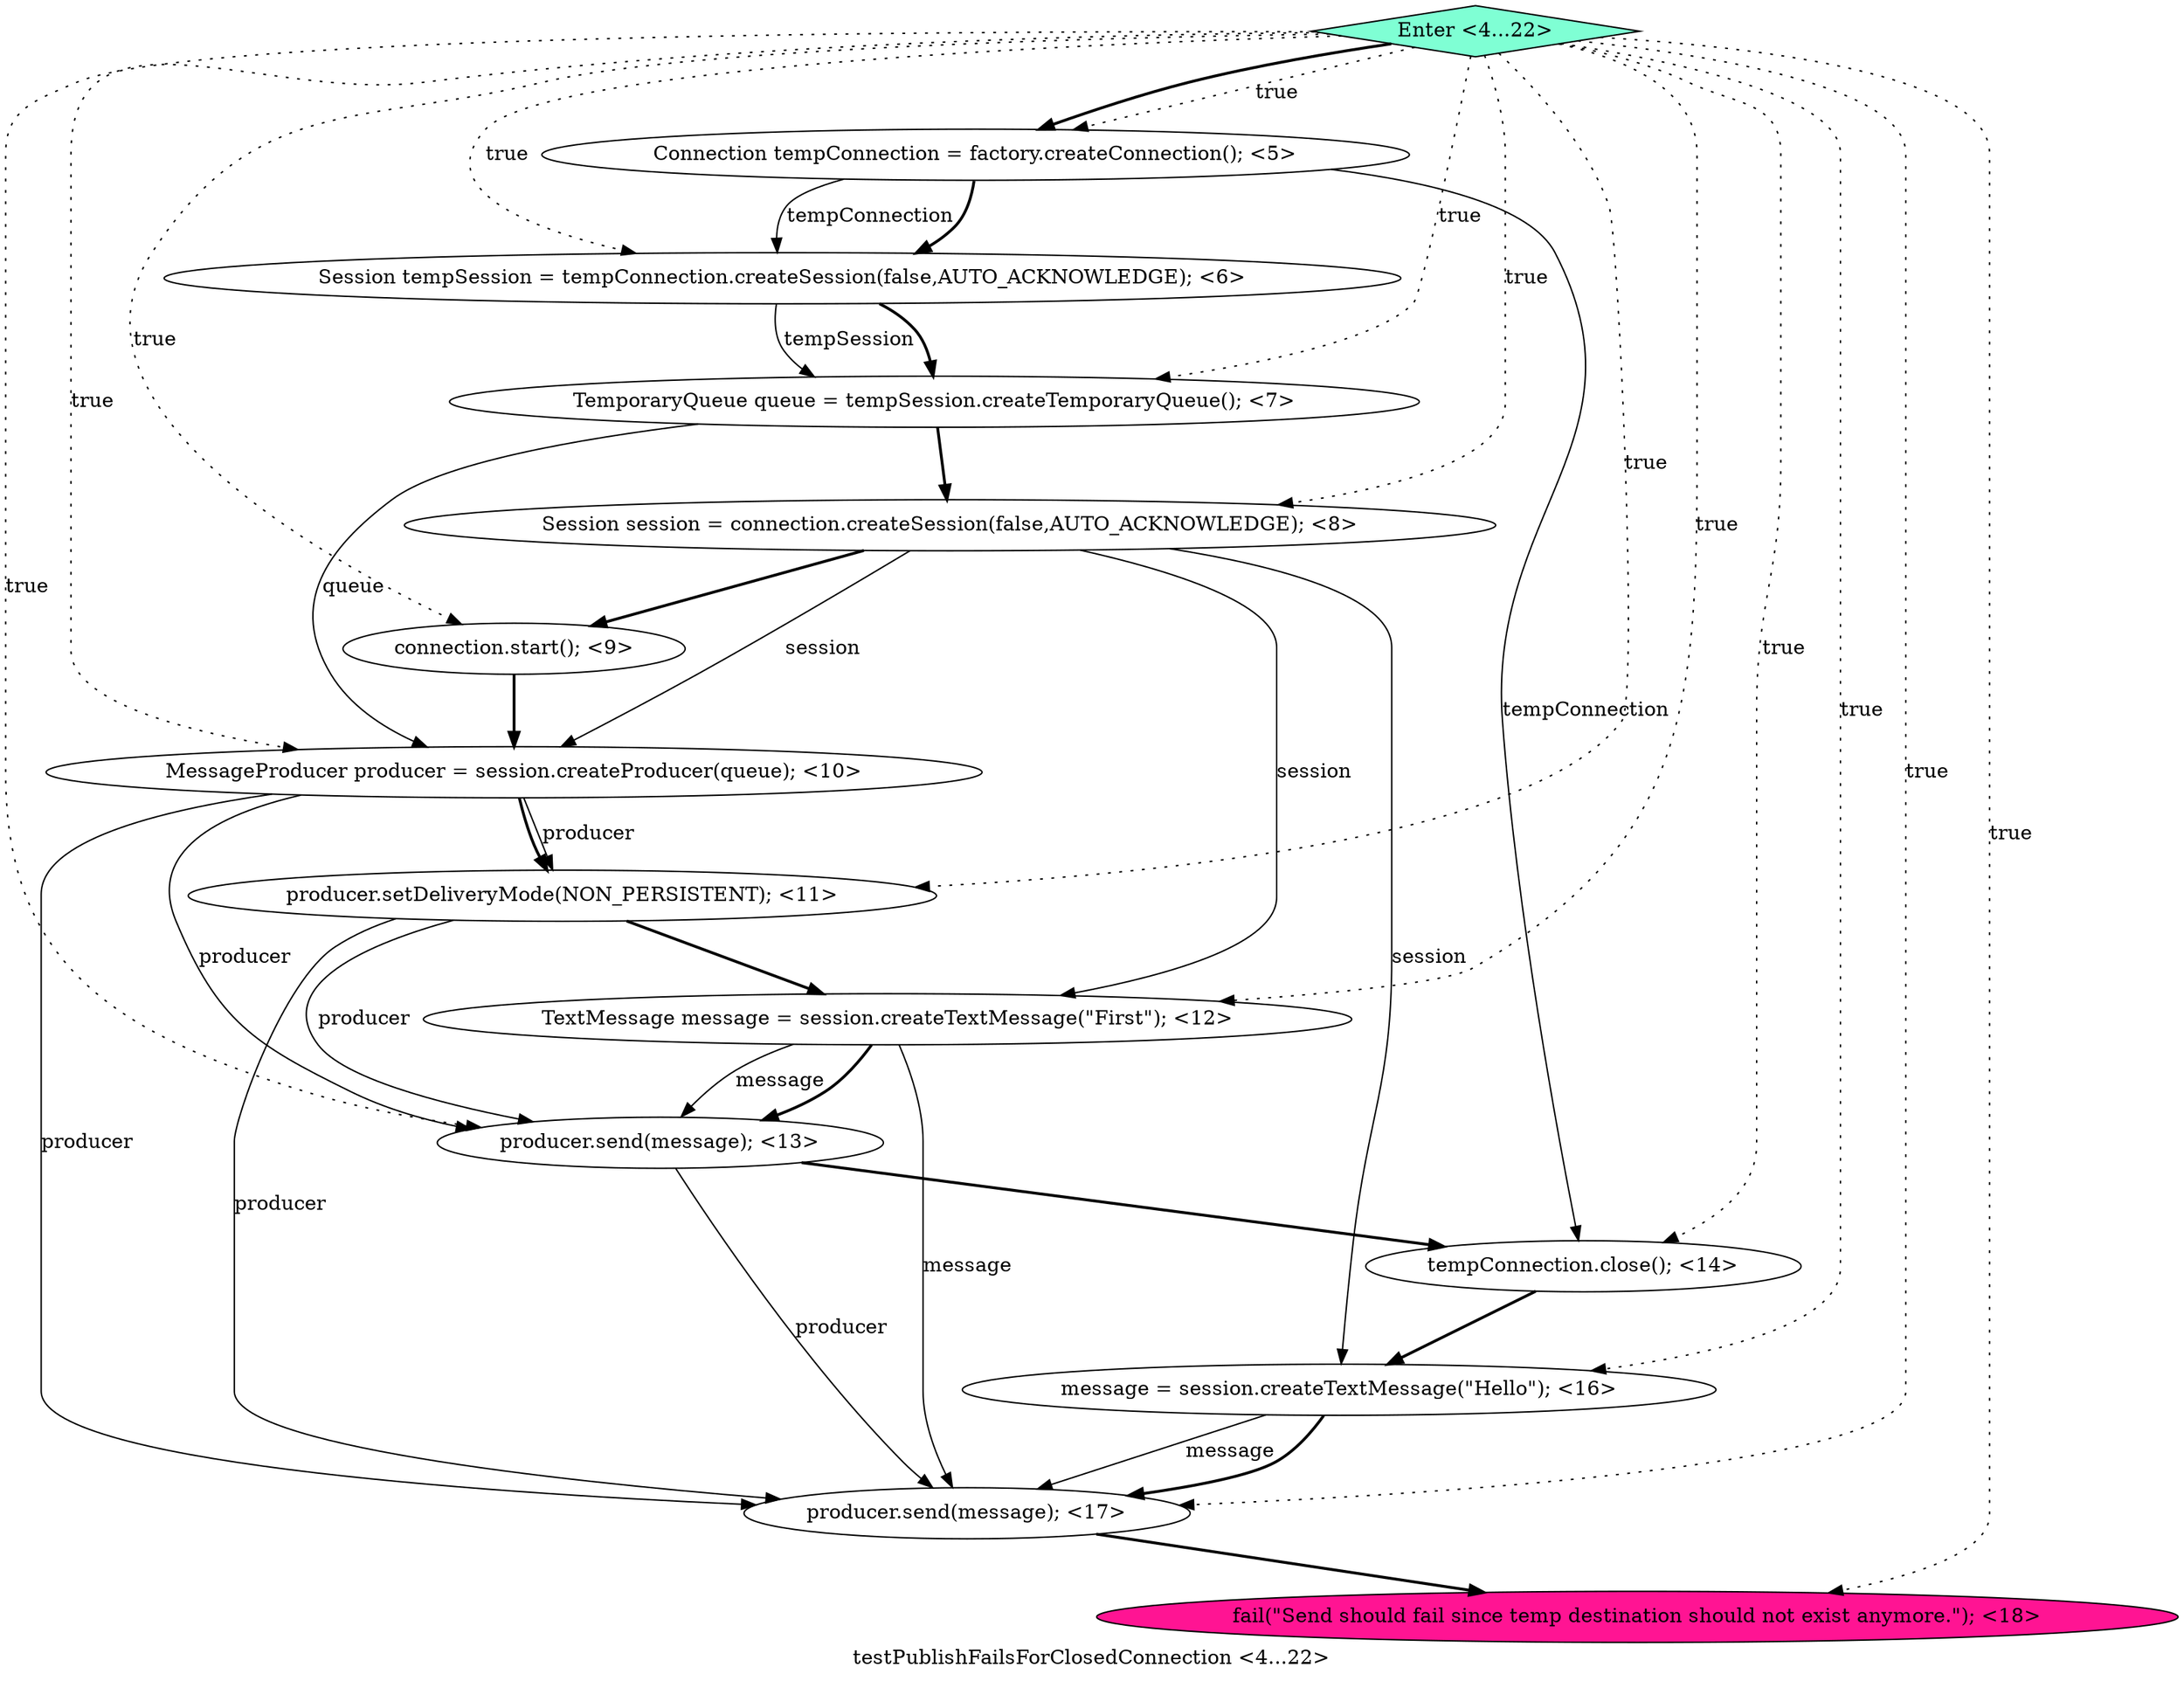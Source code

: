 digraph PDG {
label = "testPublishFailsForClosedConnection <4...22>";
0.0 [style = filled, label = "Connection tempConnection = factory.createConnection(); <5>", fillcolor = white, shape = ellipse];
0.2 [style = filled, label = "TemporaryQueue queue = tempSession.createTemporaryQueue(); <7>", fillcolor = white, shape = ellipse];
0.11 [style = filled, label = "producer.send(message); <17>", fillcolor = white, shape = ellipse];
0.1 [style = filled, label = "Session tempSession = tempConnection.createSession(false,AUTO_ACKNOWLEDGE); <6>", fillcolor = white, shape = ellipse];
0.8 [style = filled, label = "producer.send(message); <13>", fillcolor = white, shape = ellipse];
0.7 [style = filled, label = "TextMessage message = session.createTextMessage(\"First\"); <12>", fillcolor = white, shape = ellipse];
0.5 [style = filled, label = "MessageProducer producer = session.createProducer(queue); <10>", fillcolor = white, shape = ellipse];
0.12 [style = filled, label = "fail(\"Send should fail since temp destination should not exist anymore.\"); <18>", fillcolor = deeppink, shape = ellipse];
0.10 [style = filled, label = "message = session.createTextMessage(\"Hello\"); <16>", fillcolor = white, shape = ellipse];
0.13 [style = filled, label = "Enter <4...22>", fillcolor = aquamarine, shape = diamond];
0.3 [style = filled, label = "Session session = connection.createSession(false,AUTO_ACKNOWLEDGE); <8>", fillcolor = white, shape = ellipse];
0.4 [style = filled, label = "connection.start(); <9>", fillcolor = white, shape = ellipse];
0.9 [style = filled, label = "tempConnection.close(); <14>", fillcolor = white, shape = ellipse];
0.6 [style = filled, label = "producer.setDeliveryMode(NON_PERSISTENT); <11>", fillcolor = white, shape = ellipse];
0.0 -> 0.1 [style = solid, label="tempConnection"];
0.0 -> 0.1 [style = bold, label=""];
0.0 -> 0.9 [style = solid, label="tempConnection"];
0.1 -> 0.2 [style = solid, label="tempSession"];
0.1 -> 0.2 [style = bold, label=""];
0.2 -> 0.3 [style = bold, label=""];
0.2 -> 0.5 [style = solid, label="queue"];
0.3 -> 0.4 [style = bold, label=""];
0.3 -> 0.5 [style = solid, label="session"];
0.3 -> 0.7 [style = solid, label="session"];
0.3 -> 0.10 [style = solid, label="session"];
0.4 -> 0.5 [style = bold, label=""];
0.5 -> 0.6 [style = solid, label="producer"];
0.5 -> 0.6 [style = bold, label=""];
0.5 -> 0.8 [style = solid, label="producer"];
0.5 -> 0.11 [style = solid, label="producer"];
0.6 -> 0.7 [style = bold, label=""];
0.6 -> 0.8 [style = solid, label="producer"];
0.6 -> 0.11 [style = solid, label="producer"];
0.7 -> 0.8 [style = solid, label="message"];
0.7 -> 0.8 [style = bold, label=""];
0.7 -> 0.11 [style = solid, label="message"];
0.8 -> 0.9 [style = bold, label=""];
0.8 -> 0.11 [style = solid, label="producer"];
0.9 -> 0.10 [style = bold, label=""];
0.10 -> 0.11 [style = solid, label="message"];
0.10 -> 0.11 [style = bold, label=""];
0.11 -> 0.12 [style = bold, label=""];
0.13 -> 0.0 [style = dotted, label="true"];
0.13 -> 0.0 [style = bold, label=""];
0.13 -> 0.1 [style = dotted, label="true"];
0.13 -> 0.2 [style = dotted, label="true"];
0.13 -> 0.3 [style = dotted, label="true"];
0.13 -> 0.4 [style = dotted, label="true"];
0.13 -> 0.5 [style = dotted, label="true"];
0.13 -> 0.6 [style = dotted, label="true"];
0.13 -> 0.7 [style = dotted, label="true"];
0.13 -> 0.8 [style = dotted, label="true"];
0.13 -> 0.9 [style = dotted, label="true"];
0.13 -> 0.10 [style = dotted, label="true"];
0.13 -> 0.11 [style = dotted, label="true"];
0.13 -> 0.12 [style = dotted, label="true"];
}
